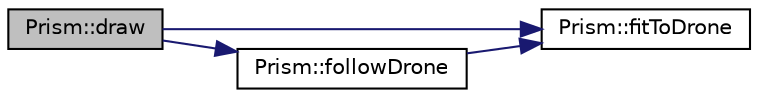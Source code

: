 digraph "Prism::draw"
{
  edge [fontname="Helvetica",fontsize="10",labelfontname="Helvetica",labelfontsize="10"];
  node [fontname="Helvetica",fontsize="10",shape=record];
  rankdir="LR";
  Node5 [label="Prism::draw",height=0.2,width=0.4,color="black", fillcolor="grey75", style="filled", fontcolor="black"];
  Node5 -> Node6 [color="midnightblue",fontsize="10",style="solid",fontname="Helvetica"];
  Node6 [label="Prism::fitToDrone",height=0.2,width=0.4,color="black", fillcolor="white", style="filled",URL="$class_prism.html#a85fea188069323e696f733a629f8db58",tooltip="Translates rotor(prism) by a tiny bit just to nicely fit the hull. "];
  Node5 -> Node7 [color="midnightblue",fontsize="10",style="solid",fontname="Helvetica"];
  Node7 [label="Prism::followDrone",height=0.2,width=0.4,color="black", fillcolor="white", style="filled",URL="$class_prism.html#aabd5a05cf03a27b131508430ac776e17",tooltip="Makes rotors go the same way the hull goes. "];
  Node7 -> Node6 [color="midnightblue",fontsize="10",style="solid",fontname="Helvetica"];
}
